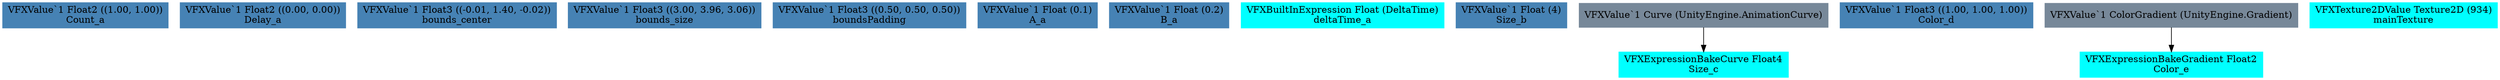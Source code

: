 digraph G {
node0 [shape="box" color="steelblue" style="filled" label="VFXValue`1 Float2 ((1.00, 1.00))
Count_a"]
node1 [shape="box" color="steelblue" style="filled" label="VFXValue`1 Float2 ((0.00, 0.00))
Delay_a"]
node2 [shape="box" color="steelblue" style="filled" label="VFXValue`1 Float3 ((-0.01, 1.40, -0.02))
bounds_center"]
node3 [shape="box" color="steelblue" style="filled" label="VFXValue`1 Float3 ((3.00, 3.96, 3.06))
bounds_size"]
node4 [shape="box" color="steelblue" style="filled" label="VFXValue`1 Float3 ((0.50, 0.50, 0.50))
boundsPadding"]
node5 [shape="box" color="steelblue" style="filled" label="VFXValue`1 Float (0.1)
A_a"]
node6 [shape="box" color="steelblue" style="filled" label="VFXValue`1 Float (0.2)
B_a"]
node7 [shape="box" color="cyan" style="filled" label="VFXBuiltInExpression Float (DeltaTime)
deltaTime_a"]
node8 [shape="box" color="steelblue" style="filled" label="VFXValue`1 Float (4)
Size_b"]
node9 [shape="box" color="cyan" style="filled" label="VFXExpressionBakeCurve Float4
Size_c"]
node10 [shape="box" color="lightslategray" style="filled" label="VFXValue`1 Curve (UnityEngine.AnimationCurve)"]
node11 [shape="box" color="steelblue" style="filled" label="VFXValue`1 Float3 ((1.00, 1.00, 1.00))
Color_d"]
node12 [shape="box" color="cyan" style="filled" label="VFXExpressionBakeGradient Float2
Color_e"]
node13 [shape="box" color="lightslategray" style="filled" label="VFXValue`1 ColorGradient (UnityEngine.Gradient)"]
node14 [shape="box" color="cyan" style="filled" label="VFXTexture2DValue Texture2D (934)
mainTexture"]
node10 -> node9 
node13 -> node12 
}
